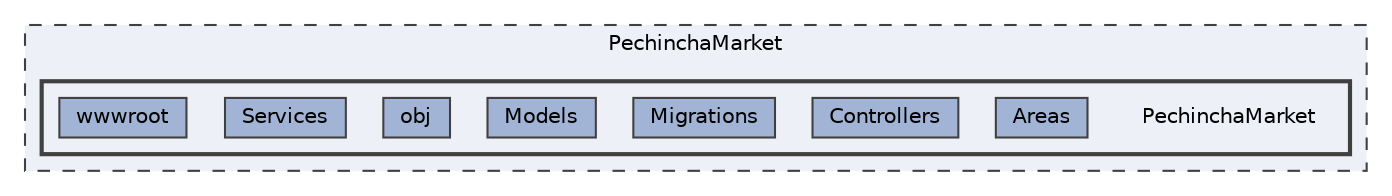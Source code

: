 digraph "PechinchaMarket/PechinchaMarket"
{
 // LATEX_PDF_SIZE
  bgcolor="transparent";
  edge [fontname=Helvetica,fontsize=10,labelfontname=Helvetica,labelfontsize=10];
  node [fontname=Helvetica,fontsize=10,shape=box,height=0.2,width=0.4];
  compound=true
  subgraph clusterdir_274cc973ec2d54017671f9a5a1a9629c {
    graph [ bgcolor="#edf0f7", pencolor="grey25", label="PechinchaMarket", fontname=Helvetica,fontsize=10 style="filled,dashed", URL="dir_274cc973ec2d54017671f9a5a1a9629c.html",tooltip=""]
  subgraph clusterdir_e202b849b58fa97ff6e569aba69edfa7 {
    graph [ bgcolor="#edf0f7", pencolor="grey25", label="", fontname=Helvetica,fontsize=10 style="filled,bold", URL="dir_e202b849b58fa97ff6e569aba69edfa7.html",tooltip=""]
    dir_e202b849b58fa97ff6e569aba69edfa7 [shape=plaintext, label="PechinchaMarket"];
  dir_e7ecda2297f5a48b2d303b941fe1c881 [label="Areas", fillcolor="#a2b4d6", color="grey25", style="filled", URL="dir_e7ecda2297f5a48b2d303b941fe1c881.html",tooltip=""];
  dir_3f4fa9be80f7e5b88924105e43bf2903 [label="Controllers", fillcolor="#a2b4d6", color="grey25", style="filled", URL="dir_3f4fa9be80f7e5b88924105e43bf2903.html",tooltip=""];
  dir_0ebf390c8f0129ddd7a23ed9ae954599 [label="Migrations", fillcolor="#a2b4d6", color="grey25", style="filled", URL="dir_0ebf390c8f0129ddd7a23ed9ae954599.html",tooltip=""];
  dir_e08575adcbb90bbfa1cc0a59ff02b971 [label="Models", fillcolor="#a2b4d6", color="grey25", style="filled", URL="dir_e08575adcbb90bbfa1cc0a59ff02b971.html",tooltip=""];
  dir_8ef46bffa431f3192352433147c5cee4 [label="obj", fillcolor="#a2b4d6", color="grey25", style="filled", URL="dir_8ef46bffa431f3192352433147c5cee4.html",tooltip=""];
  dir_6dbb7c76c8dea20bf5279deb1c55d5e7 [label="Services", fillcolor="#a2b4d6", color="grey25", style="filled", URL="dir_6dbb7c76c8dea20bf5279deb1c55d5e7.html",tooltip=""];
  dir_91092c9178b1a3bd0b12f14d4ce44abf [label="wwwroot", fillcolor="#a2b4d6", color="grey25", style="filled", URL="dir_91092c9178b1a3bd0b12f14d4ce44abf.html",tooltip=""];
  }
  }
}
